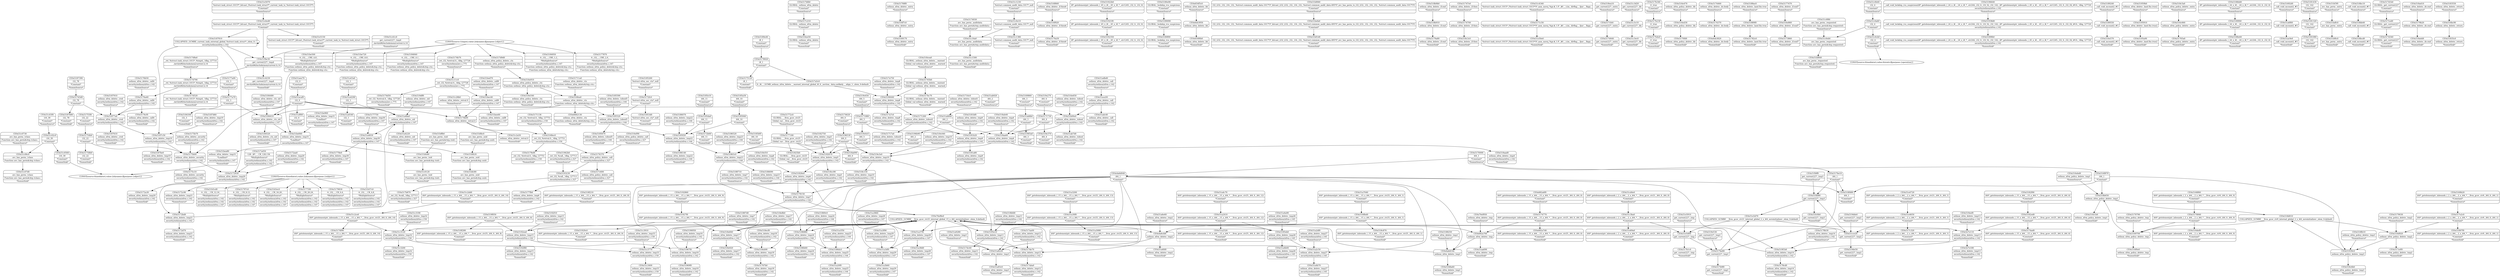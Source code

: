digraph {
	CE0x51be840 [shape=record,shape=Mrecord,label="{CE0x51be840|selinux_xfrm_delete:_tmp31|*LoadInst*|security/selinux/xfrm.c,147}"]
	CE0x5187910 [shape=record,shape=Mrecord,label="{CE0x5187910|selinux_xfrm_delete:_cred|security/selinux/xfrm.c,142|*SummSource*}"]
	CE0x516ee50 [shape=record,shape=Mrecord,label="{CE0x516ee50|GLOBAL:_selinux_xfrm_delete|*Constant*|*SummSink*}"]
	CE0x51708f0 [shape=record,shape=Mrecord,label="{CE0x51708f0|selinux_xfrm_delete:_entry|*SummSource*}"]
	CE0x51a2410 [shape=record,shape=Mrecord,label="{CE0x51a2410|i64*_getelementptr_inbounds_(_15_x_i64_,_15_x_i64_*___llvm_gcov_ctr25,_i64_0,_i64_12)|*Constant*}"]
	CE0x51c07d0 [shape=record,shape=Mrecord,label="{CE0x51c07d0|avc_has_perm:_tclass|Function::avc_has_perm&Arg::tclass::|*SummSink*}"]
	CE0x51a4220 [shape=record,shape=Mrecord,label="{CE0x51a4220|selinux_xfrm_delete:_sid|security/selinux/xfrm.c,147|*SummSink*}"]
	CE0x5196950 [shape=record,shape=Mrecord,label="{CE0x5196950|selinux_xfrm_delete:_tmp16|security/selinux/xfrm.c,142|*SummSource*}"]
	CE0x5181a80 [shape=record,shape=Mrecord,label="{CE0x5181a80|selinux_xfrm_delete:_tmp9|security/selinux/xfrm.c,142|*SummSink*}"]
	CE0x51a48a0 [shape=record,shape=Mrecord,label="{CE0x51a48a0|selinux_xfrm_delete:_sid|security/selinux/xfrm.c,147}"]
	CE0x51e4ed0 [shape=record,shape=Mrecord,label="{CE0x51e4ed0|%struct.task_struct.1015**_bitcast_(%struct.task_struct**_current_task_to_%struct.task_struct.1015**)|*Constant*}"]
	CE0x51e69a0 [shape=record,shape=Mrecord,label="{CE0x51e69a0|i64*_getelementptr_inbounds_(_2_x_i64_,_2_x_i64_*___llvm_gcov_ctr21,_i64_0,_i64_0)|*Constant*|*SummSink*}"]
	CE0x5184950 [shape=record,shape=Mrecord,label="{CE0x5184950|4:_i32,_:_CRE_1,2_|*MultipleSource*|security/selinux/xfrm.c,147|Function::selinux_xfrm_policy_delete&Arg::ctx::|Function::selinux_xfrm_delete&Arg::ctx::}"]
	CE0x5185da0 [shape=record,shape=Mrecord,label="{CE0x5185da0|i64_11|*Constant*}"]
	CE0x51bfb20 [shape=record,shape=Mrecord,label="{CE0x51bfb20|avc_has_perm:_ssid|Function::avc_has_perm&Arg::ssid::}"]
	CE0x51c1230 [shape=record,shape=Mrecord,label="{CE0x51c1230|%struct.common_audit_data.1017*_null|*Constant*|*SummSource*}"]
	CE0x5e7e180 [shape=record,shape=Mrecord,label="{CE0x5e7e180|selinux_xfrm_delete:_tmp13|security/selinux/xfrm.c,142|*SummSink*}"]
	CE0x5185e10 [shape=record,shape=Mrecord,label="{CE0x5185e10|i64_11|*Constant*|*SummSource*}"]
	CE0x51a2c50 [shape=record,shape=Mrecord,label="{CE0x51a2c50|selinux_xfrm_delete:_tmp27|security/selinux/xfrm.c,145}"]
	CE0x517dad0 [shape=record,shape=Mrecord,label="{CE0x517dad0|i64*_getelementptr_inbounds_(_15_x_i64_,_15_x_i64_*___llvm_gcov_ctr25,_i64_0,_i64_6)|*Constant*|*SummSink*}"]
	CE0x51affd0 [shape=record,shape=Mrecord,label="{CE0x51affd0|i32_0|*Constant*|*SummSink*}"]
	CE0x51a3f90 [shape=record,shape=Mrecord,label="{CE0x51a3f90|selinux_xfrm_delete:_tmp29|security/selinux/xfrm.c,147|*SummSource*}"]
	CE0x5189e40 [shape=record,shape=Mrecord,label="{CE0x5189e40|i8_1|*Constant*|*SummSource*}"]
	CE0x5178b30 [shape=record,shape=Mrecord,label="{CE0x5178b30|selinux_xfrm_delete:_tmp14|security/selinux/xfrm.c,142|*SummSource*}"]
	CE0x5176370 [shape=record,shape=Mrecord,label="{CE0x5176370|selinux_xfrm_policy_delete:_call|security/selinux/xfrm.c,327}"]
	CE0x51b57c0 [shape=record,shape=Mrecord,label="{CE0x51b57c0|4:_i32,_:_CR_4,8_|*MultipleSource*|security/selinux/xfrm.c,142|security/selinux/xfrm.c,142|security/selinux/xfrm.c,147}"]
	"CONST[source:0(mediator),value:2(dynamic)][purpose:{object}]"
	CE0x516f0e0 [shape=record,shape=Mrecord,label="{CE0x516f0e0|selinux_xfrm_policy_delete:_tmp|*SummSink*}"]
	CE0x5170a50 [shape=record,shape=Mrecord,label="{CE0x5170a50|selinux_xfrm_delete:_if.then6|*SummSink*}"]
	CE0x5187390 [shape=record,shape=Mrecord,label="{CE0x5187390|i32_78|*Constant*|*SummSource*}"]
	CE0x51921f0 [shape=record,shape=Mrecord,label="{CE0x51921f0|i8*_getelementptr_inbounds_(_45_x_i8_,_45_x_i8_*_.str1245,_i32_0,_i32_0)|*Constant*}"]
	CE0x51c3ba0 [shape=record,shape=Mrecord,label="{CE0x51c3ba0|i64*_getelementptr_inbounds_(_2_x_i64_,_2_x_i64_*___llvm_gcov_ctr21,_i64_0,_i64_0)|*Constant*}"]
	CE0x5180f00 [shape=record,shape=Mrecord,label="{CE0x5180f00|GLOBAL:_lockdep_rcu_suspicious|*Constant*|*SummSink*}"]
	CE0x654f6b0 [shape=record,shape=Mrecord,label="{CE0x654f6b0|selinux_xfrm_delete:_bb|*SummSink*}"]
	CE0x51fbe30 [shape=record,shape=Mrecord,label="{CE0x51fbe30|get_current227:_tmp4|./arch/x86/include/asm/current.h,14}"]
	CE0x5177870 [shape=record,shape=Mrecord,label="{CE0x5177870|4:_i32,_:_CRE_2,4_|*MultipleSource*|security/selinux/xfrm.c,147|Function::selinux_xfrm_policy_delete&Arg::ctx::|Function::selinux_xfrm_delete&Arg::ctx::}"]
	CE0x518ab40 [shape=record,shape=Mrecord,label="{CE0x518ab40|selinux_xfrm_delete:_tmp4|security/selinux/xfrm.c,142|*SummSource*}"]
	CE0x51bea80 [shape=record,shape=Mrecord,label="{CE0x51bea80|selinux_xfrm_delete:_tmp31|*LoadInst*|security/selinux/xfrm.c,147|*SummSink*}"]
	CE0x51755f0 [shape=record,shape=Mrecord,label="{CE0x51755f0|i32_22|*Constant*|*SummSource*}"]
	CE0x5172b60 [shape=record,shape=Mrecord,label="{CE0x5172b60|i64_11|*Constant*|*SummSink*}"]
	CE0x5168f60 [shape=record,shape=Mrecord,label="{CE0x5168f60|i64*_getelementptr_inbounds_(_2_x_i64_,_2_x_i64_*___llvm_gcov_ctr9,_i64_0,_i64_0)|*Constant*|*SummSource*}"]
	CE0x5171130 [shape=record,shape=Mrecord,label="{CE0x5171130|_ret_i32_%retval.0,_!dbg_!27751|security/selinux/xfrm.c,150|*SummSource*}"]
	CE0x51bf060 [shape=record,shape=Mrecord,label="{CE0x51bf060|i32_(i32,_i32,_i16,_i32,_%struct.common_audit_data.1017*)*_bitcast_(i32_(i32,_i32,_i16,_i32,_%struct.common_audit_data.495*)*_avc_has_perm_to_i32_(i32,_i32,_i16,_i32,_%struct.common_audit_data.1017*)*)|*Constant*|*SummSource*}"]
	CE0x518b910 [shape=record,shape=Mrecord,label="{CE0x518b910|selinux_xfrm_delete:_if.end}"]
	CE0x5185590 [shape=record,shape=Mrecord,label="{CE0x5185590|selinux_xfrm_delete:_tobool5|security/selinux/xfrm.c,144|*SummSource*}"]
	CE0x51a2520 [shape=record,shape=Mrecord,label="{CE0x51a2520|i64*_getelementptr_inbounds_(_15_x_i64_,_15_x_i64_*___llvm_gcov_ctr25,_i64_0,_i64_12)|*Constant*|*SummSink*}"]
	CE0x5169b20 [shape=record,shape=Mrecord,label="{CE0x5169b20|i64*_getelementptr_inbounds_(_2_x_i64_,_2_x_i64_*___llvm_gcov_ctr9,_i64_0,_i64_1)|*Constant*|*SummSource*}"]
	CE0x518c3c0 [shape=record,shape=Mrecord,label="{CE0x518c3c0|selinux_xfrm_delete:_if.then|*SummSink*}"]
	CE0x518e8b0 [shape=record,shape=Mrecord,label="{CE0x518e8b0|selinux_xfrm_delete:_tmp17|security/selinux/xfrm.c,142|*SummSource*}"]
	CE0x519e450 [shape=record,shape=Mrecord,label="{CE0x519e450|i64_5|*Constant*|*SummSource*}"]
	CE0x6eb3950 [shape=record,shape=Mrecord,label="{CE0x6eb3950|selinux_xfrm_delete:_bb}"]
	CE0x51c11c0 [shape=record,shape=Mrecord,label="{CE0x51c11c0|_ret_i32_%retval.0,_!dbg_!27728|security/selinux/avc.c,775}"]
	"CONST[source:0(mediator),value:2(dynamic)][purpose:{subject}]"
	CE0x51c0e10 [shape=record,shape=Mrecord,label="{CE0x51c0e10|%struct.common_audit_data.1017*_null|*Constant*}"]
	CE0x5174b70 [shape=record,shape=Mrecord,label="{CE0x5174b70|_ret_i32_%retval.0,_!dbg_!27728|security/selinux/avc.c,775|*SummSource*}"]
	CE0x51922b0 [shape=record,shape=Mrecord,label="{CE0x51922b0|i8*_getelementptr_inbounds_(_45_x_i8_,_45_x_i8_*_.str1245,_i32_0,_i32_0)|*Constant*|*SummSource*}"]
	CE0x51e5d70 [shape=record,shape=Mrecord,label="{CE0x51e5d70|COLLAPSED:_GCMRE___llvm_gcov_ctr21_internal_global_2_x_i64_zeroinitializer:_elem_0:default:}"]
	CE0x51e50e0 [shape=record,shape=Mrecord,label="{CE0x51e50e0|%struct.task_struct.1015*_(%struct.task_struct.1015**)*_asm_movq_%gs:$_1:P_,$0_,_r,im,_dirflag_,_fpsr_,_flags_|*SummSink*}"]
	CE0x5196b90 [shape=record,shape=Mrecord,label="{CE0x5196b90|i64_2|*Constant*|*SummSink*}"]
	CE0x518e920 [shape=record,shape=Mrecord,label="{CE0x518e920|selinux_xfrm_delete:_tmp17|security/selinux/xfrm.c,142|*SummSink*}"]
	CE0x51a20f0 [shape=record,shape=Mrecord,label="{CE0x51a20f0|selinux_xfrm_delete:_tmp25|security/selinux/xfrm.c,144|*SummSink*}"]
	CE0x51c3120 [shape=record,shape=Mrecord,label="{CE0x51c3120|selinux_xfrm_delete:_tmp32|security/selinux/xfrm.c,150}"]
	CE0x518b650 [shape=record,shape=Mrecord,label="{CE0x518b650|selinux_xfrm_policy_delete:_tmp1}"]
	CE0x51bfc80 [shape=record,shape=Mrecord,label="{CE0x51bfc80|avc_has_perm:_ssid|Function::avc_has_perm&Arg::ssid::|*SummSink*}"]
	CE0x519e3e0 [shape=record,shape=Mrecord,label="{CE0x519e3e0|selinux_xfrm_delete:_tmp10|security/selinux/xfrm.c,142}"]
	CE0x51c4230 [shape=record,shape=Mrecord,label="{CE0x51c4230|get_current227:_tmp4|./arch/x86/include/asm/current.h,14|*SummSink*}"]
	CE0x5185670 [shape=record,shape=Mrecord,label="{CE0x5185670|selinux_xfrm_delete:_tobool5|security/selinux/xfrm.c,144|*SummSink*}"]
	CE0x518c040 [shape=record,shape=Mrecord,label="{CE0x518c040|selinux_xfrm_delete:_tmp10|security/selinux/xfrm.c,142|*SummSource*}"]
	CE0x5184410 [shape=record,shape=Mrecord,label="{CE0x5184410|selinux_xfrm_delete:_ctx_sid|security/selinux/xfrm.c,147}"]
	CE0x517d440 [shape=record,shape=Mrecord,label="{CE0x517d440|get_current227:_entry|*SummSink*}"]
	CE0x516ef90 [shape=record,shape=Mrecord,label="{CE0x516ef90|selinux_xfrm_policy_delete:_call|security/selinux/xfrm.c,327|*SummSource*}"]
	CE0x51c16a0 [shape=record,shape=Mrecord,label="{CE0x51c16a0|avc_has_perm:_auditdata|Function::avc_has_perm&Arg::auditdata::}"]
	CE0x51826e0 [shape=record,shape=Mrecord,label="{CE0x51826e0|selinux_xfrm_delete:_tmp6|security/selinux/xfrm.c,142}"]
	CE0x5182ed0 [shape=record,shape=Mrecord,label="{CE0x5182ed0|i64*_getelementptr_inbounds_(_15_x_i64_,_15_x_i64_*___llvm_gcov_ctr25,_i64_0,_i64_6)|*Constant*}"]
	CE0x5168a60 [shape=record,shape=Mrecord,label="{CE0x5168a60|selinux_xfrm_delete:_tmp1|*SummSink*}"]
	CE0x51c3d20 [shape=record,shape=Mrecord,label="{CE0x51c3d20|get_current227:_bb|*SummSource*}"]
	CE0x517c600 [shape=record,shape=Mrecord,label="{CE0x517c600|selinux_xfrm_policy_delete:_call|security/selinux/xfrm.c,327|*SummSink*}"]
	CE0x518c870 [shape=record,shape=Mrecord,label="{CE0x518c870|i64*_getelementptr_inbounds_(_15_x_i64_,_15_x_i64_*___llvm_gcov_ctr25,_i64_0,_i64_1)|*Constant*|*SummSink*}"]
	CE0x70ef950 [shape=record,shape=Mrecord,label="{CE0x70ef950|selinux_xfrm_delete:_tmp|*SummSource*}"]
	CE0x518f280 [shape=record,shape=Mrecord,label="{CE0x518f280|i64*_getelementptr_inbounds_(_15_x_i64_,_15_x_i64_*___llvm_gcov_ctr25,_i64_0,_i64_8)|*Constant*|*SummSink*}"]
	CE0x5172a30 [shape=record,shape=Mrecord,label="{CE0x5172a30|selinux_xfrm_delete:_tmp20|security/selinux/xfrm.c,142|*SummSink*}"]
	CE0x5185eb0 [shape=record,shape=Mrecord,label="{CE0x5185eb0|selinux_xfrm_delete:_tmp26|security/selinux/xfrm.c,145}"]
	CE0x51adbd0 [shape=record,shape=Mrecord,label="{CE0x51adbd0|selinux_xfrm_delete:_call|security/selinux/xfrm.c,142|*SummSource*}"]
	CE0x5170840 [shape=record,shape=Mrecord,label="{CE0x5170840|i64*_getelementptr_inbounds_(_2_x_i64_,_2_x_i64_*___llvm_gcov_ctr9,_i64_0,_i64_0)|*Constant*}"]
	CE0x518bfd0 [shape=record,shape=Mrecord,label="{CE0x518bfd0|selinux_xfrm_delete:_tmp11|security/selinux/xfrm.c,142|*SummSource*}"]
	CE0x519dde0 [shape=record,shape=Mrecord,label="{CE0x519dde0|get_current227:_tmp2|*SummSource*}"]
	CE0x517b340 [shape=record,shape=Mrecord,label="{CE0x517b340|i1_true|*Constant*|*SummSource*}"]
	CE0x516e910 [shape=record,shape=Mrecord,label="{CE0x516e910|selinux_xfrm_policy_delete:_ctx|Function::selinux_xfrm_policy_delete&Arg::ctx::}"]
	CE0x5175c10 [shape=record,shape=Mrecord,label="{CE0x5175c10|selinux_xfrm_delete:_security|security/selinux/xfrm.c,142|*SummSink*}"]
	CE0x5182670 [shape=record,shape=Mrecord,label="{CE0x5182670|selinux_xfrm_delete:_tmp5|security/selinux/xfrm.c,142}"]
	CE0x5182f90 [shape=record,shape=Mrecord,label="{CE0x5182f90|i64*_getelementptr_inbounds_(_15_x_i64_,_15_x_i64_*___llvm_gcov_ctr25,_i64_0,_i64_6)|*Constant*|*SummSource*}"]
	CE0x517be10 [shape=record,shape=Mrecord,label="{CE0x517be10|i64_1|*Constant*}"]
	CE0x516ed30 [shape=record,shape=Mrecord,label="{CE0x516ed30|selinux_xfrm_policy_delete:_bb}"]
	CE0x51a6fd0 [shape=record,shape=Mrecord,label="{CE0x51a6fd0|selinux_xfrm_delete:_tmp2|*SummSink*}"]
	CE0x517dc40 [shape=record,shape=Mrecord,label="{CE0x517dc40|selinux_xfrm_delete:_tmp11|security/selinux/xfrm.c,142|*SummSink*}"]
	CE0x5174460 [shape=record,shape=Mrecord,label="{CE0x5174460|selinux_xfrm_delete:_do.body|*SummSource*}"]
	CE0x51bf1d0 [shape=record,shape=Mrecord,label="{CE0x51bf1d0|i32_(i32,_i32,_i16,_i32,_%struct.common_audit_data.1017*)*_bitcast_(i32_(i32,_i32,_i16,_i32,_%struct.common_audit_data.495*)*_avc_has_perm_to_i32_(i32,_i32,_i16,_i32,_%struct.common_audit_data.1017*)*)|*Constant*|*SummSink*}"]
	CE0x5174d50 [shape=record,shape=Mrecord,label="{CE0x5174d50|_ret_i32_%retval.0,_!dbg_!27728|security/selinux/avc.c,775|*SummSink*}"]
	CE0x5172bd0 [shape=record,shape=Mrecord,label="{CE0x5172bd0|selinux_xfrm_delete:_tmp21|security/selinux/xfrm.c,142}"]
	CE0x51be720 [shape=record,shape=Mrecord,label="{CE0x51be720|4:_i32,_:_CRE_8,8_|*MultipleSource*|security/selinux/xfrm.c,147|Function::selinux_xfrm_policy_delete&Arg::ctx::|Function::selinux_xfrm_delete&Arg::ctx::}"]
	CE0x5178ef0 [shape=record,shape=Mrecord,label="{CE0x5178ef0|_ret_i32_%retval.0,_!dbg_!27751|security/selinux/xfrm.c,150|*SummSink*}"]
	CE0x51ab840 [shape=record,shape=Mrecord,label="{CE0x51ab840|i64_2|*Constant*}"]
	CE0x51711a0 [shape=record,shape=Mrecord,label="{CE0x51711a0|selinux_xfrm_delete:_ctx|Function::selinux_xfrm_delete&Arg::ctx::|*SummSource*}"]
	CE0x51fbf80 [shape=record,shape=Mrecord,label="{CE0x51fbf80|get_current227:_tmp3}"]
	CE0x5170000 [shape=record,shape=Mrecord,label="{CE0x5170000|i64_1|*Constant*|*SummSource*}"]
	CE0x517b9f0 [shape=record,shape=Mrecord,label="{CE0x517b9f0|get_current227:_tmp1|*SummSink*}"]
	CE0x5188ac0 [shape=record,shape=Mrecord,label="{CE0x5188ac0|selinux_xfrm_delete:_land.lhs.true|*SummSource*}"]
	CE0x516e860 [shape=record,shape=Mrecord,label="{CE0x516e860|selinux_xfrm_delete:_if.end7}"]
	CE0x5187810 [shape=record,shape=Mrecord,label="{CE0x5187810|COLLAPSED:_GCMRE_current_task_external_global_%struct.task_struct*:_elem_0::|security/selinux/xfrm.c,142}"]
	CE0x51c3770 [shape=record,shape=Mrecord,label="{CE0x51c3770|selinux_xfrm_delete:_tmp33|security/selinux/xfrm.c,150}"]
	CE0x51877a0 [shape=record,shape=Mrecord,label="{CE0x51877a0|selinux_xfrm_delete:_cred|security/selinux/xfrm.c,142}"]
	CE0x5185520 [shape=record,shape=Mrecord,label="{CE0x5185520|selinux_xfrm_delete:_tobool5|security/selinux/xfrm.c,144}"]
	CE0x51c4340 [shape=record,shape=Mrecord,label="{CE0x51c4340|%struct.task_struct.1015*_(%struct.task_struct.1015**)*_asm_movq_%gs:$_1:P_,$0_,_r,im,_dirflag_,_fpsr_,_flags_|*SummSource*}"]
	CE0x51a4b00 [shape=record,shape=Mrecord,label="{CE0x51a4b00|selinux_xfrm_delete:_tmp26|security/selinux/xfrm.c,145|*SummSink*}"]
	CE0x5192ea0 [shape=record,shape=Mrecord,label="{CE0x5192ea0|selinux_xfrm_delete:_tmp15|security/selinux/xfrm.c,142}"]
	CE0x51a1f50 [shape=record,shape=Mrecord,label="{CE0x51a1f50|selinux_xfrm_delete:_tmp25|security/selinux/xfrm.c,144|*SummSource*}"]
	CE0x5174930 [shape=record,shape=Mrecord,label="{CE0x5174930|avc_has_perm:_auditdata|Function::avc_has_perm&Arg::auditdata::|*SummSource*}"]
	CE0x51bf840 [shape=record,shape=Mrecord,label="{CE0x51bf840|avc_has_perm:_requested|Function::avc_has_perm&Arg::requested::|*SummSink*}"]
	CE0x5190440 [shape=record,shape=Mrecord,label="{CE0x5190440|selinux_xfrm_delete:_tmp8|security/selinux/xfrm.c,142}"]
	CE0x5186520 [shape=record,shape=Mrecord,label="{CE0x5186520|selinux_xfrm_delete:_tmp23|security/selinux/xfrm.c,144|*SummSource*}"]
	CE0x5179830 [shape=record,shape=Mrecord,label="{CE0x5179830|4:_i32,_:_CR_0,4_|*MultipleSource*|security/selinux/xfrm.c,142|security/selinux/xfrm.c,142|security/selinux/xfrm.c,147}"]
	CE0x51a7040 [shape=record,shape=Mrecord,label="{CE0x51a7040|i64*_getelementptr_inbounds_(_15_x_i64_,_15_x_i64_*___llvm_gcov_ctr25,_i64_0,_i64_1)|*Constant*|*SummSource*}"]
	CE0x5171880 [shape=record,shape=Mrecord,label="{CE0x5171880|i64_5|*Constant*}"]
	CE0x51938d0 [shape=record,shape=Mrecord,label="{CE0x51938d0|_call_void_lockdep_rcu_suspicious(i8*_getelementptr_inbounds_(_24_x_i8_,_24_x_i8_*_.str244,_i32_0,_i32_0),_i32_142,_i8*_getelementptr_inbounds_(_45_x_i8_,_45_x_i8_*_.str1245,_i32_0,_i32_0))_#10,_!dbg_!27729|security/selinux/xfrm.c,142}"]
	CE0x5188250 [shape=record,shape=Mrecord,label="{CE0x5188250|selinux_xfrm_delete:_tmp1|*SummSource*}"]
	CE0x517aa00 [shape=record,shape=Mrecord,label="{CE0x517aa00|selinux_xfrm_delete:_tmp12|security/selinux/xfrm.c,142|*SummSource*}"]
	CE0x5176b50 [shape=record,shape=Mrecord,label="{CE0x5176b50|selinux_xfrm_delete:_call4|security/selinux/xfrm.c,142|*SummSource*}"]
	CE0x51a37f0 [shape=record,shape=Mrecord,label="{CE0x51a37f0|selinux_xfrm_delete:_tmp28|security/selinux/xfrm.c,147}"]
	CE0x51c3c10 [shape=record,shape=Mrecord,label="{CE0x51c3c10|get_current227:_bb}"]
	CE0x51853d0 [shape=record,shape=Mrecord,label="{CE0x51853d0|%struct.xfrm_sec_ctx*_null|*Constant*|*SummSink*}"]
	CE0x517a5c0 [shape=record,shape=Mrecord,label="{CE0x517a5c0|0:_i8,_:_GCMR_selinux_xfrm_delete.__warned_internal_global_i8_0,_section_.data.unlikely_,_align_1:_elem_0:default:}"]
	CE0x5184840 [shape=record,shape=Mrecord,label="{CE0x5184840|4:_i32,_:_CRE_0,1_|*MultipleSource*|security/selinux/xfrm.c,147|Function::selinux_xfrm_policy_delete&Arg::ctx::|Function::selinux_xfrm_delete&Arg::ctx::}"]
	CE0x51bec40 [shape=record,shape=Mrecord,label="{CE0x51bec40|selinux_xfrm_delete:_call8|security/selinux/xfrm.c,147}"]
	CE0x519e270 [shape=record,shape=Mrecord,label="{CE0x519e270|i64_4|*Constant*|*SummSource*}"]
	CE0x51a4c70 [shape=record,shape=Mrecord,label="{CE0x51a4c70|i64*_getelementptr_inbounds_(_15_x_i64_,_15_x_i64_*___llvm_gcov_ctr25,_i64_0,_i64_12)|*Constant*|*SummSource*}"]
	CE0x51778e0 [shape=record,shape=Mrecord,label="{CE0x51778e0|selinux_xfrm_delete:_tmp30|security/selinux/xfrm.c,147|*SummSink*}"]
	CE0x5193230 [shape=record,shape=Mrecord,label="{CE0x5193230|_ret_i32_%call,_!dbg_!27713|security/selinux/xfrm.c,327}"]
	CE0x51e5070 [shape=record,shape=Mrecord,label="{CE0x51e5070|%struct.task_struct.1015**_bitcast_(%struct.task_struct**_current_task_to_%struct.task_struct.1015**)|*Constant*|*SummSource*}"]
	CE0x517a4f0 [shape=record,shape=Mrecord,label="{CE0x517a4f0|selinux_xfrm_policy_delete:_tmp2|*SummSink*}"]
	CE0x51969f0 [shape=record,shape=Mrecord,label="{CE0x51969f0|selinux_xfrm_delete:_tmp16|security/selinux/xfrm.c,142|*SummSink*}"]
	CE0x5189240 [shape=record,shape=Mrecord,label="{CE0x5189240|_call_void_mcount()_#3|*SummSource*}"]
	CE0x5195910 [shape=record,shape=Mrecord,label="{CE0x5195910|selinux_xfrm_delete:_land.lhs.true2}"]
	CE0x51967f0 [shape=record,shape=Mrecord,label="{CE0x51967f0|selinux_xfrm_delete:_tmp16|security/selinux/xfrm.c,142}"]
	CE0x51765a0 [shape=record,shape=Mrecord,label="{CE0x51765a0|selinux_xfrm_policy_delete:_entry|*SummSink*}"]
	CE0x51747e0 [shape=record,shape=Mrecord,label="{CE0x51747e0|selinux_xfrm_delete:_if.then|*SummSource*}"]
	CE0x518e540 [shape=record,shape=Mrecord,label="{CE0x518e540|selinux_xfrm_policy_delete:_ctx|Function::selinux_xfrm_policy_delete&Arg::ctx::|*SummSink*}"]
	CE0x517d8a0 [shape=record,shape=Mrecord,label="{CE0x517d8a0|_ret_%struct.task_struct.1015*_%tmp4,_!dbg_!27714|./arch/x86/include/asm/current.h,14|*SummSource*}"]
	CE0x516def0 [shape=record,shape=Mrecord,label="{CE0x516def0|i64*_getelementptr_inbounds_(_2_x_i64_,_2_x_i64_*___llvm_gcov_ctr9,_i64_0,_i64_0)|*Constant*|*SummSink*}"]
	CE0x518d010 [shape=record,shape=Mrecord,label="{CE0x518d010|COLLAPSED:_GCMRE___llvm_gcov_ctr9_internal_global_2_x_i64_zeroinitializer:_elem_0:default:}"]
	CE0x51c3910 [shape=record,shape=Mrecord,label="{CE0x51c3910|selinux_xfrm_delete:_tmp33|security/selinux/xfrm.c,150|*SummSource*}"]
	CE0x51c0a60 [shape=record,shape=Mrecord,label="{CE0x51c0a60|i32_4|*Constant*}"]
	CE0x518c6b0 [shape=record,shape=Mrecord,label="{CE0x518c6b0|selinux_xfrm_policy_delete:_tmp3|*SummSink*}"]
	CE0x5175120 [shape=record,shape=Mrecord,label="{CE0x5175120|i8_1|*Constant*|*SummSink*}"]
	CE0x519dff0 [shape=record,shape=Mrecord,label="{CE0x519dff0|selinux_xfrm_delete:_sid|security/selinux/xfrm.c,147|*SummSource*}"]
	CE0x51c0560 [shape=record,shape=Mrecord,label="{CE0x51c0560|i16_39|*Constant*|*SummSink*}"]
	CE0x5188dd0 [shape=record,shape=Mrecord,label="{CE0x5188dd0|i8*_getelementptr_inbounds_(_24_x_i8_,_24_x_i8_*_.str244,_i32_0,_i32_0)|*Constant*|*SummSource*}"]
	CE0x5175b00 [shape=record,shape=Mrecord,label="{CE0x5175b00|selinux_xfrm_delete:_security|security/selinux/xfrm.c,142}"]
	CE0x517d9d0 [shape=record,shape=Mrecord,label="{CE0x517d9d0|selinux_xfrm_policy_delete:_ctx|Function::selinux_xfrm_policy_delete&Arg::ctx::|*SummSource*}"]
	CE0x51c1380 [shape=record,shape=Mrecord,label="{CE0x51c1380|%struct.common_audit_data.1017*_null|*Constant*|*SummSink*}"]
	CE0x51c0f80 [shape=record,shape=Mrecord,label="{CE0x51c0f80|avc_has_perm:_requested|Function::avc_has_perm&Arg::requested::|*SummSource*}"]
	CE0x518a690 [shape=record,shape=Mrecord,label="{CE0x518a690|i64_0|*Constant*|*SummSink*}"]
	CE0x518c150 [shape=record,shape=Mrecord,label="{CE0x518c150|selinux_xfrm_delete:_tmp10|security/selinux/xfrm.c,142|*SummSink*}"]
	CE0x5178cd0 [shape=record,shape=Mrecord,label="{CE0x5178cd0|selinux_xfrm_delete:_tmp14|security/selinux/xfrm.c,142|*SummSink*}"]
	CE0x518ea10 [shape=record,shape=Mrecord,label="{CE0x518ea10|get_current227:_entry|*SummSource*}"]
	CE0x51be960 [shape=record,shape=Mrecord,label="{CE0x51be960|selinux_xfrm_delete:_tmp31|*LoadInst*|security/selinux/xfrm.c,147|*SummSource*}"]
	CE0x517b4e0 [shape=record,shape=Mrecord,label="{CE0x517b4e0|i1_true|*Constant*|*SummSink*}"]
	CE0x51ac9e0 [shape=record,shape=Mrecord,label="{CE0x51ac9e0|_call_void_mcount()_#3|*SummSink*}"]
	CE0x51c2a50 [shape=record,shape=Mrecord,label="{CE0x51c2a50|selinux_xfrm_delete:_retval.0|*SummSink*}"]
	CE0x517cfe0 [shape=record,shape=Mrecord,label="{CE0x517cfe0|get_current227:_entry}"]
	CE0x5168bd0 [shape=record,shape=Mrecord,label="{CE0x5168bd0|i64*_getelementptr_inbounds_(_15_x_i64_,_15_x_i64_*___llvm_gcov_ctr25,_i64_0,_i64_1)|*Constant*}"]
	CE0x51962b0 [shape=record,shape=Mrecord,label="{CE0x51962b0|_ret_i32_%call,_!dbg_!27713|security/selinux/xfrm.c,327|*SummSource*}"]
	CE0x5177fb0 [shape=record,shape=Mrecord,label="{CE0x5177fb0|selinux_xfrm_delete:_tmp6|security/selinux/xfrm.c,142|*SummSink*}"]
	CE0x5184480 [shape=record,shape=Mrecord,label="{CE0x5184480|selinux_xfrm_delete:_ctx_sid|security/selinux/xfrm.c,147|*SummSource*}"]
	CE0x51a43a0 [shape=record,shape=Mrecord,label="{CE0x51a43a0|i32_1|*Constant*|*SummSource*}"]
	CE0x51b5cd0 [shape=record,shape=Mrecord,label="{CE0x51b5cd0|4:_i32,_:_CR_12,16_|*MultipleSource*|security/selinux/xfrm.c,142|security/selinux/xfrm.c,142|security/selinux/xfrm.c,147}"]
	CE0x51fbff0 [shape=record,shape=Mrecord,label="{CE0x51fbff0|get_current227:_tmp3|*SummSource*}"]
	CE0x51a38d0 [shape=record,shape=Mrecord,label="{CE0x51a38d0|selinux_xfrm_delete:_tmp28|security/selinux/xfrm.c,147|*SummSink*}"]
	CE0x51717a0 [shape=record,shape=Mrecord,label="{CE0x51717a0|selinux_xfrm_delete:_tobool1|security/selinux/xfrm.c,142|*SummSink*}"]
	CE0x5172aa0 [shape=record,shape=Mrecord,label="{CE0x5172aa0|selinux_xfrm_delete:_tmp20|security/selinux/xfrm.c,142|*SummSource*}"]
	CE0x51aee70 [shape=record,shape=Mrecord,label="{CE0x51aee70|i32_0|*Constant*|*SummSource*}"]
	CE0x51e4720 [shape=record,shape=Mrecord,label="{CE0x51e4720|i64*_getelementptr_inbounds_(_2_x_i64_,_2_x_i64_*___llvm_gcov_ctr21,_i64_0,_i64_1)|*Constant*|*SummSource*}"]
	CE0x516e470 [shape=record,shape=Mrecord,label="{CE0x516e470|selinux_xfrm_policy_delete:_bb|*SummSource*}"]
	CE0x518f210 [shape=record,shape=Mrecord,label="{CE0x518f210|i64*_getelementptr_inbounds_(_15_x_i64_,_15_x_i64_*___llvm_gcov_ctr25,_i64_0,_i64_8)|*Constant*|*SummSource*}"]
	CE0x5181080 [shape=record,shape=Mrecord,label="{CE0x5181080|i32_142|*Constant*|*SummSink*}"]
	CE0x519e4c0 [shape=record,shape=Mrecord,label="{CE0x519e4c0|i64_5|*Constant*|*SummSink*}"]
	CE0x51bf6c0 [shape=record,shape=Mrecord,label="{CE0x51bf6c0|avc_has_perm:_entry|*SummSink*}"]
	CE0x51bee60 [shape=record,shape=Mrecord,label="{CE0x51bee60|selinux_xfrm_delete:_call8|security/selinux/xfrm.c,147|*SummSink*}"]
	CE0x6682130 [shape=record,shape=Mrecord,label="{CE0x6682130|selinux_xfrm_delete:_ctx|Function::selinux_xfrm_delete&Arg::ctx::|*SummSink*}"]
	CE0x51c0120 [shape=record,shape=Mrecord,label="{CE0x51c0120|avc_has_perm:_tsid|Function::avc_has_perm&Arg::tsid::|*SummSink*}"]
	CE0x516ebd0 [shape=record,shape=Mrecord,label="{CE0x516ebd0|selinux_xfrm_policy_delete:_tmp1|*SummSource*}"]
	CE0x51c0eb0 [shape=record,shape=Mrecord,label="{CE0x51c0eb0|avc_has_perm:_requested|Function::avc_has_perm&Arg::requested::}"]
	CE0x6eb3820 [shape=record,shape=Mrecord,label="{CE0x6eb3820|selinux_xfrm_delete:_do.body|*SummSink*}"]
	CE0x51758b0 [shape=record,shape=Mrecord,label="{CE0x51758b0|i32_22|*Constant*|*SummSink*}"]
	CE0x517a7c0 [shape=record,shape=Mrecord,label="{CE0x517a7c0|selinux_xfrm_delete:_tmp8|security/selinux/xfrm.c,142|*SummSink*}"]
	CE0x516f920 [shape=record,shape=Mrecord,label="{CE0x516f920|selinux_xfrm_delete:_if.then6}"]
	CE0x51ab920 [shape=record,shape=Mrecord,label="{CE0x51ab920|i64_2|*Constant*|*SummSource*}"]
	CE0x51c1500 [shape=record,shape=Mrecord,label="{CE0x51c1500|avc_has_perm:_auditdata|Function::avc_has_perm&Arg::auditdata::|*SummSink*}"]
	CE0x5192f80 [shape=record,shape=Mrecord,label="{CE0x5192f80|selinux_xfrm_delete:_tmp15|security/selinux/xfrm.c,142|*SummSink*}"]
	CE0x51c03f0 [shape=record,shape=Mrecord,label="{CE0x51c03f0|i16_39|*Constant*|*SummSource*}"]
	CE0x5187d60 [shape=record,shape=Mrecord,label="{CE0x5187d60|selinux_xfrm_delete:_tmp19|security/selinux/xfrm.c,142|*SummSource*}"]
	CE0x516f7c0 [shape=record,shape=Mrecord,label="{CE0x516f7c0|selinux_xfrm_delete:_entry}"]
	CE0x51797c0 [shape=record,shape=Mrecord,label="{CE0x51797c0|4:_i32,_:_CR_8,12_|*MultipleSource*|security/selinux/xfrm.c,142|security/selinux/xfrm.c,142|security/selinux/xfrm.c,147}"]
	CE0x518eb90 [shape=record,shape=Mrecord,label="{CE0x518eb90|selinux_xfrm_delete:_tmp18|security/selinux/xfrm.c,142}"]
	CE0x5182750 [shape=record,shape=Mrecord,label="{CE0x5182750|selinux_xfrm_delete:_tmp5|security/selinux/xfrm.c,142|*SummSource*}"]
	CE0x5186b60 [shape=record,shape=Mrecord,label="{CE0x5186b60|selinux_xfrm_delete:_tmp24|security/selinux/xfrm.c,144|*SummSink*}"]
	CE0x5172d70 [shape=record,shape=Mrecord,label="{CE0x5172d70|selinux_xfrm_delete:_tmp21|security/selinux/xfrm.c,142|*SummSink*}"]
	CE0x5177470 [shape=record,shape=Mrecord,label="{CE0x5177470|selinux_xfrm_delete:_if.end7|*SummSource*}"]
	CE0x51a3df0 [shape=record,shape=Mrecord,label="{CE0x51a3df0|selinux_xfrm_delete:_tmp29|security/selinux/xfrm.c,147}"]
	CE0x51c28b0 [shape=record,shape=Mrecord,label="{CE0x51c28b0|selinux_xfrm_delete:_retval.0|*SummSource*}"]
	CE0x518ecf0 [shape=record,shape=Mrecord,label="{CE0x518ecf0|selinux_xfrm_delete:_tmp18|security/selinux/xfrm.c,142|*SummSource*}"]
	CE0x5e7e110 [shape=record,shape=Mrecord,label="{CE0x5e7e110|selinux_xfrm_delete:_tmp13|security/selinux/xfrm.c,142}"]
	CE0x51c3190 [shape=record,shape=Mrecord,label="{CE0x51c3190|selinux_xfrm_delete:_tmp32|security/selinux/xfrm.c,150|*SummSource*}"]
	CE0x51cd4e0 [shape=record,shape=Mrecord,label="{CE0x51cd4e0|i64*_getelementptr_inbounds_(_2_x_i64_,_2_x_i64_*___llvm_gcov_ctr21,_i64_0,_i64_0)|*Constant*|*SummSource*}"]
	CE0x5185940 [shape=record,shape=Mrecord,label="{CE0x5185940|i64_10|*Constant*}"]
	CE0x5177750 [shape=record,shape=Mrecord,label="{CE0x5177750|selinux_xfrm_delete:_tmp30|security/selinux/xfrm.c,147|*SummSource*}"]
	CE0x5181320 [shape=record,shape=Mrecord,label="{CE0x5181320|i32_142|*Constant*}"]
	CE0x518bc10 [shape=record,shape=Mrecord,label="{CE0x518bc10|_call_void_mcount()_#3|*SummSource*}"]
	CE0x51772c0 [shape=record,shape=Mrecord,label="{CE0x51772c0|GLOBAL:___llvm_gcov_ctr25|Global_var:__llvm_gcov_ctr25|*SummSource*}"]
	CE0x5173860 [shape=record,shape=Mrecord,label="{CE0x5173860|selinux_xfrm_delete:_if.end7|*SummSink*}"]
	CE0x5169170 [shape=record,shape=Mrecord,label="{CE0x5169170|selinux_xfrm_delete:_entry|*SummSink*}"]
	CE0x5172930 [shape=record,shape=Mrecord,label="{CE0x5172930|selinux_xfrm_delete:_tmp20|security/selinux/xfrm.c,142}"]
	CE0x517d790 [shape=record,shape=Mrecord,label="{CE0x517d790|_ret_%struct.task_struct.1015*_%tmp4,_!dbg_!27714|./arch/x86/include/asm/current.h,14}"]
	CE0x516f870 [shape=record,shape=Mrecord,label="{CE0x516f870|i64_1|*Constant*}"]
	CE0x517aba0 [shape=record,shape=Mrecord,label="{CE0x517aba0|selinux_xfrm_delete:_tmp12|security/selinux/xfrm.c,142|*SummSink*}"]
	CE0x51a8220 [shape=record,shape=Mrecord,label="{CE0x51a8220|selinux_xfrm_delete:_tmp3}"]
	CE0x5185f20 [shape=record,shape=Mrecord,label="{CE0x5185f20|selinux_xfrm_delete:_tmp22|security/selinux/xfrm.c,144}"]
	CE0x517a450 [shape=record,shape=Mrecord,label="{CE0x517a450|128:_i8*,_:_CR_128,136_|*MultipleSource*|security/selinux/xfrm.c,142|security/selinux/xfrm.c,142}"]
	CE0x5177a70 [shape=record,shape=Mrecord,label="{CE0x5177a70|i32_3|*Constant*}"]
	CE0x51a3b60 [shape=record,shape=Mrecord,label="{CE0x51a3b60|selinux_xfrm_delete:_tmp29|security/selinux/xfrm.c,147|*SummSink*}"]
	CE0x518bcd0 [shape=record,shape=Mrecord,label="{CE0x518bcd0|_call_void_mcount()_#3|*SummSink*}"]
	CE0x5186690 [shape=record,shape=Mrecord,label="{CE0x5186690|selinux_xfrm_delete:_tmp23|security/selinux/xfrm.c,144|*SummSink*}"]
	CE0x5185bf0 [shape=record,shape=Mrecord,label="{CE0x5185bf0|i64_10|*Constant*|*SummSink*}"]
	CE0x51ab8b0 [shape=record,shape=Mrecord,label="{CE0x51ab8b0|i64_3|*Constant*}"]
	CE0x51897f0 [shape=record,shape=Mrecord,label="{CE0x51897f0|i64*_getelementptr_inbounds_(_2_x_i64_,_2_x_i64_*___llvm_gcov_ctr9,_i64_0,_i64_1)|*Constant*|*SummSink*}"]
	CE0x51929c0 [shape=record,shape=Mrecord,label="{CE0x51929c0|i64*_getelementptr_inbounds_(_15_x_i64_,_15_x_i64_*___llvm_gcov_ctr25,_i64_0,_i64_9)|*Constant*|*SummSink*}"]
	CE0x51bffb0 [shape=record,shape=Mrecord,label="{CE0x51bffb0|avc_has_perm:_tsid|Function::avc_has_perm&Arg::tsid::|*SummSource*}"]
	CE0x51c41c0 [shape=record,shape=Mrecord,label="{CE0x51c41c0|get_current227:_tmp4|./arch/x86/include/asm/current.h,14|*SummSource*}"]
	CE0x5187be0 [shape=record,shape=Mrecord,label="{CE0x5187be0|selinux_xfrm_delete:_tmp19|security/selinux/xfrm.c,142|*SummSink*}"]
	CE0x516f660 [shape=record,shape=Mrecord,label="{CE0x516f660|selinux_xfrm_delete:_if.then6|*SummSource*}"]
	CE0x51c0b40 [shape=record,shape=Mrecord,label="{CE0x51c0b40|i32_4|*Constant*|*SummSource*}"]
	CE0x51b5ec0 [shape=record,shape=Mrecord,label="{CE0x51b5ec0|4:_i32,_:_CR_16,20_|*MultipleSource*|security/selinux/xfrm.c,142|security/selinux/xfrm.c,142|security/selinux/xfrm.c,147}"]
	CE0x5177a00 [shape=record,shape=Mrecord,label="{CE0x5177a00|i32_3|*Constant*|*SummSource*}"]
	CE0x516e650 [shape=record,shape=Mrecord,label="{CE0x516e650|selinux_xfrm_delete:_tobool|security/selinux/xfrm.c,142|*SummSource*}"]
	CE0x51a3860 [shape=record,shape=Mrecord,label="{CE0x51a3860|selinux_xfrm_delete:_tmp28|security/selinux/xfrm.c,147|*SummSource*}"]
	CE0x517a750 [shape=record,shape=Mrecord,label="{CE0x517a750|selinux_xfrm_delete:_tmp8|security/selinux/xfrm.c,142|*SummSource*}"]
	CE0x518e840 [shape=record,shape=Mrecord,label="{CE0x518e840|selinux_xfrm_delete:_tmp17|security/selinux/xfrm.c,142}"]
	CE0x519f050 [shape=record,shape=Mrecord,label="{CE0x519f050|i64*_getelementptr_inbounds_(_15_x_i64_,_15_x_i64_*___llvm_gcov_ctr25,_i64_0,_i64_8)|*Constant*}"]
	CE0x5176cf0 [shape=record,shape=Mrecord,label="{CE0x5176cf0|selinux_xfrm_delete:_call4|security/selinux/xfrm.c,142|*SummSink*}"]
	CE0x51be500 [shape=record,shape=Mrecord,label="{CE0x51be500|4:_i32,_:_CRE_4,8_|*MultipleSource*|security/selinux/xfrm.c,147|Function::selinux_xfrm_policy_delete&Arg::ctx::|Function::selinux_xfrm_delete&Arg::ctx::}"]
	CE0x51c3ec0 [shape=record,shape=Mrecord,label="{CE0x51c3ec0|get_current227:_bb|*SummSink*}"]
	CE0x51e5d00 [shape=record,shape=Mrecord,label="{CE0x51e5d00|get_current227:_tmp}"]
	CE0x519e530 [shape=record,shape=Mrecord,label="{CE0x519e530|get_current227:_tmp1|*SummSource*}"]
	CE0x517b1c0 [shape=record,shape=Mrecord,label="{CE0x517b1c0|get_current227:_tmp|*SummSink*}"]
	CE0x517d1b0 [shape=record,shape=Mrecord,label="{CE0x517d1b0|GLOBAL:_get_current227|*Constant*|*SummSource*}"]
	CE0x654f5c0 [shape=record,shape=Mrecord,label="{CE0x654f5c0|selinux_xfrm_delete:_bb|*SummSource*}"]
	CE0x51aca50 [shape=record,shape=Mrecord,label="{CE0x51aca50|selinux_xfrm_delete:_call|security/selinux/xfrm.c,142}"]
	CE0x682a7d0 [shape=record,shape=Mrecord,label="{CE0x682a7d0|i64*_getelementptr_inbounds_(_15_x_i64_,_15_x_i64_*___llvm_gcov_ctr25,_i64_0,_i64_0)|*Constant*|*SummSink*}"]
	CE0x4a6cfd0 [shape=record,shape=Mrecord,label="{CE0x4a6cfd0|selinux_xfrm_delete:_tmp2}"]
	CE0x5176a40 [shape=record,shape=Mrecord,label="{CE0x5176a40|selinux_xfrm_delete:_call4|security/selinux/xfrm.c,142}"]
	CE0x5174700 [shape=record,shape=Mrecord,label="{CE0x5174700|selinux_xfrm_delete:_if.then}"]
	CE0x516c660 [shape=record,shape=Mrecord,label="{CE0x516c660|selinux_xfrm_policy_delete:_entry}"]
	CE0x51a30f0 [shape=record,shape=Mrecord,label="{CE0x51a30f0|i64*_getelementptr_inbounds_(_15_x_i64_,_15_x_i64_*___llvm_gcov_ctr25,_i64_0,_i64_13)|*Constant*}"]
	CE0x51fc0b0 [shape=record,shape=Mrecord,label="{CE0x51fc0b0|get_current227:_tmp3|*SummSink*}"]
	CE0x518b9b0 [shape=record,shape=Mrecord,label="{CE0x518b9b0|selinux_xfrm_delete:_if.end|*SummSource*}"]
	CE0x518aa60 [shape=record,shape=Mrecord,label="{CE0x518aa60|selinux_xfrm_delete:_tmp4|security/selinux/xfrm.c,142}"]
	CE0x518bb40 [shape=record,shape=Mrecord,label="{CE0x518bb40|_call_void_mcount()_#3}"]
	CE0x5189f40 [shape=record,shape=Mrecord,label="{CE0x5189f40|i8*_getelementptr_inbounds_(_24_x_i8_,_24_x_i8_*_.str244,_i32_0,_i32_0)|*Constant*}"]
	CE0x51a9280 [shape=record,shape=Mrecord,label="{CE0x51a9280|selinux_xfrm_delete:_tmp3|*SummSource*}"]
	"CONST[source:0(mediator),value:0(static)][purpose:{operation}]"
	CE0x517d3d0 [shape=record,shape=Mrecord,label="{CE0x517d3d0|i32_78|*Constant*}"]
	CE0x51692d0 [shape=record,shape=Mrecord,label="{CE0x51692d0|_call_void_mcount()_#3|*SummSource*}"]
	CE0x5174370 [shape=record,shape=Mrecord,label="{CE0x5174370|selinux_xfrm_delete:_do.body}"]
	CE0x51c0cb0 [shape=record,shape=Mrecord,label="{CE0x51c0cb0|i32_4|*Constant*|*SummSink*}"]
	CE0x5186dc0 [shape=record,shape=Mrecord,label="{CE0x5186dc0|selinux_xfrm_delete:_tmp25|security/selinux/xfrm.c,144}"]
	CE0x51acaf0 [shape=record,shape=Mrecord,label="{CE0x51acaf0|i32_0|*Constant*}"]
	CE0x51a3080 [shape=record,shape=Mrecord,label="{CE0x51a3080|i64*_getelementptr_inbounds_(_15_x_i64_,_15_x_i64_*___llvm_gcov_ctr25,_i64_0,_i64_13)|*Constant*|*SummSink*}"]
	CE0x51c06c0 [shape=record,shape=Mrecord,label="{CE0x51c06c0|avc_has_perm:_tclass|Function::avc_has_perm&Arg::tclass::}"]
	CE0x51e5910 [shape=record,shape=Mrecord,label="{CE0x51e5910|get_current227:_tmp|*SummSource*}"]
	CE0x5196530 [shape=record,shape=Mrecord,label="{CE0x5196530|i64_0|*Constant*}"]
	CE0x4a6d040 [shape=record,shape=Mrecord,label="{CE0x4a6d040|i64_1|*Constant*}"]
	CE0x5189550 [shape=record,shape=Mrecord,label="{CE0x5189550|_call_void_mcount()_#3}"]
	CE0x5169700 [shape=record,shape=Mrecord,label="{CE0x5169700|selinux_xfrm_policy_delete:_tmp}"]
	CE0x518aad0 [shape=record,shape=Mrecord,label="{CE0x518aad0|selinux_xfrm_delete:_tmp4|security/selinux/xfrm.c,142|*SummSink*}"]
	CE0x51c2dd0 [shape=record,shape=Mrecord,label="{CE0x51c2dd0|i64*_getelementptr_inbounds_(_15_x_i64_,_15_x_i64_*___llvm_gcov_ctr25,_i64_0,_i64_14)|*Constant*|*SummSource*}"]
	CE0x517c320 [shape=record,shape=Mrecord,label="{CE0x517c320|i64*_getelementptr_inbounds_(_2_x_i64_,_2_x_i64_*___llvm_gcov_ctr21,_i64_0,_i64_1)|*Constant*|*SummSink*}"]
	CE0x5184300 [shape=record,shape=Mrecord,label="{CE0x5184300|i32_3|*Constant*|*SummSink*}"]
	CE0x5195e10 [shape=record,shape=Mrecord,label="{CE0x5195e10|selinux_xfrm_delete:_tmp11|security/selinux/xfrm.c,142}"]
	CE0x51a6f60 [shape=record,shape=Mrecord,label="{CE0x51a6f60|_call_void_mcount()_#3}"]
	CE0x51754b0 [shape=record,shape=Mrecord,label="{CE0x51754b0|i32_22|*Constant*}"]
	CE0x51a4290 [shape=record,shape=Mrecord,label="{CE0x51a4290|i32_1|*Constant*}"]
	CE0x517d340 [shape=record,shape=Mrecord,label="{CE0x517d340|GLOBAL:_get_current227|*Constant*|*SummSink*}"]
	CE0x51825b0 [shape=record,shape=Mrecord,label="{CE0x51825b0|GLOBAL:___llvm_gcov_ctr25|Global_var:__llvm_gcov_ctr25|*SummSink*}"]
	CE0x5168ec0 [shape=record,shape=Mrecord,label="{CE0x5168ec0|_ret_i32_%retval.0,_!dbg_!27751|security/selinux/xfrm.c,150}"]
	CE0x5179a80 [shape=record,shape=Mrecord,label="{CE0x5179a80|selinux_xfrm_delete:_if.end|*SummSink*}"]
	CE0x51befa0 [shape=record,shape=Mrecord,label="{CE0x51befa0|i32_(i32,_i32,_i16,_i32,_%struct.common_audit_data.1017*)*_bitcast_(i32_(i32,_i32,_i16,_i32,_%struct.common_audit_data.495*)*_avc_has_perm_to_i32_(i32,_i32,_i16,_i32,_%struct.common_audit_data.1017*)*)|*Constant*}"]
	CE0x51887d0 [shape=record,shape=Mrecord,label="{CE0x51887d0|selinux_xfrm_delete:_tmp7|security/selinux/xfrm.c,142|*SummSink*}"]
	CE0x5171730 [shape=record,shape=Mrecord,label="{CE0x5171730|i64_4|*Constant*}"]
	CE0x5174620 [shape=record,shape=Mrecord,label="{CE0x5174620|i64_0|*Constant*|*SummSource*}"]
	CE0x51e4650 [shape=record,shape=Mrecord,label="{CE0x51e4650|i64*_getelementptr_inbounds_(_2_x_i64_,_2_x_i64_*___llvm_gcov_ctr21,_i64_0,_i64_1)|*Constant*}"]
	CE0x5186140 [shape=record,shape=Mrecord,label="{CE0x5186140|selinux_xfrm_delete:_tmp22|security/selinux/xfrm.c,144|*SummSink*}"]
	CE0x51aa690 [shape=record,shape=Mrecord,label="{CE0x51aa690|selinux_xfrm_delete:_tmp|*SummSink*}"]
	CE0x5170fd0 [shape=record,shape=Mrecord,label="{CE0x5170fd0|selinux_xfrm_policy_delete:_bb|*SummSink*}"]
	CE0x70ef8e0 [shape=record,shape=Mrecord,label="{CE0x70ef8e0|COLLAPSED:_GCMRE___llvm_gcov_ctr25_internal_global_15_x_i64_zeroinitializer:_elem_0:default:}"]
	CE0x517b870 [shape=record,shape=Mrecord,label="{CE0x517b870|_ret_i32_%call,_!dbg_!27713|security/selinux/xfrm.c,327|*SummSink*}"]
	CE0x51a93c0 [shape=record,shape=Mrecord,label="{CE0x51a93c0|selinux_xfrm_delete:_tmp3|*SummSink*}"]
	CE0x517bc70 [shape=record,shape=Mrecord,label="{CE0x517bc70|GLOBAL:_selinux_xfrm_delete.__warned|Global_var:selinux_xfrm_delete.__warned|*SummSink*}"]
	CE0x5189090 [shape=record,shape=Mrecord,label="{CE0x5189090|GLOBAL:_lockdep_rcu_suspicious|*Constant*}"]
	CE0x5177180 [shape=record,shape=Mrecord,label="{CE0x5177180|GLOBAL:___llvm_gcov_ctr25|Global_var:__llvm_gcov_ctr25}"]
	CE0x5196640 [shape=record,shape=Mrecord,label="{CE0x5196640|_call_void_lockdep_rcu_suspicious(i8*_getelementptr_inbounds_(_24_x_i8_,_24_x_i8_*_.str244,_i32_0,_i32_0),_i32_142,_i8*_getelementptr_inbounds_(_45_x_i8_,_45_x_i8_*_.str1245,_i32_0,_i32_0))_#10,_!dbg_!27729|security/selinux/xfrm.c,142|*SummSource*}"]
	CE0x5186070 [shape=record,shape=Mrecord,label="{CE0x5186070|selinux_xfrm_delete:_tmp22|security/selinux/xfrm.c,144|*SummSource*}"]
	CE0x51e5150 [shape=record,shape=Mrecord,label="{CE0x51e5150|%struct.task_struct.1015**_bitcast_(%struct.task_struct**_current_task_to_%struct.task_struct.1015**)|*Constant*|*SummSink*}"]
	CE0x518fb10 [shape=record,shape=Mrecord,label="{CE0x518fb10|selinux_xfrm_policy_delete:_tmp3|*SummSource*}"]
	CE0x518cf10 [shape=record,shape=Mrecord,label="{CE0x518cf10|selinux_xfrm_delete:_tmp6|security/selinux/xfrm.c,142|*SummSource*}"]
	CE0x519e370 [shape=record,shape=Mrecord,label="{CE0x519e370|i64_4|*Constant*|*SummSink*}"]
	CE0x5185260 [shape=record,shape=Mrecord,label="{CE0x5185260|%struct.xfrm_sec_ctx*_null|*Constant*|*SummSource*}"]
	CE0x5174770 [shape=record,shape=Mrecord,label="{CE0x5174770|i64*_getelementptr_inbounds_(_15_x_i64_,_15_x_i64_*___llvm_gcov_ctr25,_i64_0,_i64_0)|*Constant*}"]
	CE0x519eef0 [shape=record,shape=Mrecord,label="{CE0x519eef0|selinux_xfrm_delete:_tmp13|security/selinux/xfrm.c,142|*SummSource*}"]
	CE0x5189fb0 [shape=record,shape=Mrecord,label="{CE0x5189fb0|_call_void_lockdep_rcu_suspicious(i8*_getelementptr_inbounds_(_24_x_i8_,_24_x_i8_*_.str244,_i32_0,_i32_0),_i32_142,_i8*_getelementptr_inbounds_(_45_x_i8_,_45_x_i8_*_.str1245,_i32_0,_i32_0))_#10,_!dbg_!27729|security/selinux/xfrm.c,142|*SummSink*}"]
	CE0x5188e60 [shape=record,shape=Mrecord,label="{CE0x5188e60|i8*_getelementptr_inbounds_(_24_x_i8_,_24_x_i8_*_.str244,_i32_0,_i32_0)|*Constant*|*SummSink*}"]
	CE0x5179b20 [shape=record,shape=Mrecord,label="{CE0x5179b20|selinux_xfrm_delete:_do.end}"]
	CE0x5186880 [shape=record,shape=Mrecord,label="{CE0x5186880|selinux_xfrm_delete:_tmp24|security/selinux/xfrm.c,144}"]
	CE0x51a4540 [shape=record,shape=Mrecord,label="{CE0x51a4540|i32_1|*Constant*|*SummSink*}"]
	CE0x51adc40 [shape=record,shape=Mrecord,label="{CE0x51adc40|selinux_xfrm_delete:_call|security/selinux/xfrm.c,142|*SummSink*}"]
	CE0x4a6d140 [shape=record,shape=Mrecord,label="{CE0x4a6d140|selinux_xfrm_delete:_tmp1}"]
	CE0x5181430 [shape=record,shape=Mrecord,label="{CE0x5181430|i32_142|*Constant*|*SummSource*}"]
	CE0x5174f90 [shape=record,shape=Mrecord,label="{CE0x5174f90|i64*_getelementptr_inbounds_(_15_x_i64_,_15_x_i64_*___llvm_gcov_ctr25,_i64_0,_i64_14)|*Constant*|*SummSink*}"]
	CE0x5185a50 [shape=record,shape=Mrecord,label="{CE0x5185a50|i64_10|*Constant*|*SummSource*}"]
	CE0x5187c50 [shape=record,shape=Mrecord,label="{CE0x5187c50|selinux_xfrm_delete:_tmp19|security/selinux/xfrm.c,142}"]
	CE0x516e570 [shape=record,shape=Mrecord,label="{CE0x516e570|_call_void_mcount()_#3|*SummSink*}"]
	CE0x516bc90 [shape=record,shape=Mrecord,label="{CE0x516bc90|selinux_xfrm_delete:_return}"]
	CE0x517bfb0 [shape=record,shape=Mrecord,label="{CE0x517bfb0|GLOBAL:_selinux_xfrm_delete|*Constant*|*SummSource*}"]
	CE0x517be80 [shape=record,shape=Mrecord,label="{CE0x517be80|get_current227:_tmp1}"]
	CE0x51a4a90 [shape=record,shape=Mrecord,label="{CE0x51a4a90|selinux_xfrm_delete:_tmp26|security/selinux/xfrm.c,145|*SummSource*}"]
	CE0x682a760 [shape=record,shape=Mrecord,label="{CE0x682a760|selinux_xfrm_delete:_tmp}"]
	CE0x51c0730 [shape=record,shape=Mrecord,label="{CE0x51c0730|avc_has_perm:_tclass|Function::avc_has_perm&Arg::tclass::|*SummSource*}"]
	CE0x517e2c0 [shape=record,shape=Mrecord,label="{CE0x517e2c0|i64*_getelementptr_inbounds_(_2_x_i64_,_2_x_i64_*___llvm_gcov_ctr9,_i64_0,_i64_1)|*Constant*}"]
	CE0x516fea0 [shape=record,shape=Mrecord,label="{CE0x516fea0|selinux_xfrm_delete:_ctx|Function::selinux_xfrm_delete&Arg::ctx::}"]
	CE0x5187610 [shape=record,shape=Mrecord,label="{CE0x5187610|selinux_xfrm_delete:_cred|security/selinux/xfrm.c,142|*SummSink*}"]
	CE0x5172c90 [shape=record,shape=Mrecord,label="{CE0x5172c90|selinux_xfrm_delete:_tmp21|security/selinux/xfrm.c,142|*SummSource*}"]
	CE0x5172fc0 [shape=record,shape=Mrecord,label="{CE0x5172fc0|%struct.xfrm_sec_ctx*_null|*Constant*}"]
	CE0x517c210 [shape=record,shape=Mrecord,label="{CE0x517c210|GLOBAL:_selinux_xfrm_delete|*Constant*}"]
	CE0x51a6e60 [shape=record,shape=Mrecord,label="{CE0x51a6e60|selinux_xfrm_delete:_tmp2|*SummSource*}"]
	CE0x51bf3f0 [shape=record,shape=Mrecord,label="{CE0x51bf3f0|avc_has_perm:_entry|*SummSource*}"]
	CE0x51cce20 [shape=record,shape=Mrecord,label="{CE0x51cce20|get_current227:_tmp2}"]
	CE0x51c3400 [shape=record,shape=Mrecord,label="{CE0x51c3400|selinux_xfrm_delete:_tmp33|security/selinux/xfrm.c,150|*SummSink*}"]
	CE0x51bed70 [shape=record,shape=Mrecord,label="{CE0x51bed70|selinux_xfrm_delete:_call8|security/selinux/xfrm.c,147|*SummSource*}"]
	CE0x51bfe80 [shape=record,shape=Mrecord,label="{CE0x51bfe80|avc_has_perm:_tsid|Function::avc_has_perm&Arg::tsid::}"]
	CE0x517de70 [shape=record,shape=Mrecord,label="{CE0x517de70|selinux_xfrm_delete:_tmp12|security/selinux/xfrm.c,142}"]
	CE0x51939c0 [shape=record,shape=Mrecord,label="{CE0x51939c0|selinux_xfrm_policy_delete:_tmp3}"]
	CE0x517b230 [shape=record,shape=Mrecord,label="{CE0x517b230|i1_true|*Constant*}"]
	CE0x5169860 [shape=record,shape=Mrecord,label="{CE0x5169860|i64_3|*Constant*|*SummSource*}"]
	CE0x5187680 [shape=record,shape=Mrecord,label="{CE0x5187680|i32_78|*Constant*|*SummSink*}"]
	CE0x5180e90 [shape=record,shape=Mrecord,label="{CE0x5180e90|GLOBAL:_lockdep_rcu_suspicious|*Constant*|*SummSource*}"]
	CE0x51a4830 [shape=record,shape=Mrecord,label="{CE0x51a4830|selinux_xfrm_delete:_tmp30|security/selinux/xfrm.c,147}"]
	CE0x5174b00 [shape=record,shape=Mrecord,label="{CE0x5174b00|selinux_xfrm_delete:_retval.0}"]
	CE0x5170790 [shape=record,shape=Mrecord,label="{CE0x5170790|selinux_xfrm_policy_delete:_tmp|*SummSource*}"]
	CE0x51775f0 [shape=record,shape=Mrecord,label="{CE0x51775f0|4:_i32,_:_CR_20,24_|*MultipleSource*|security/selinux/xfrm.c,142|security/selinux/xfrm.c,142|security/selinux/xfrm.c,147}"]
	CE0x51bdfc0 [shape=record,shape=Mrecord,label="{CE0x51bdfc0|avc_has_perm:_entry}"]
	CE0x5183550 [shape=record,shape=Mrecord,label="{CE0x5183550|selinux_xfrm_delete:_return|*SummSource*}"]
	CE0x51716c0 [shape=record,shape=Mrecord,label="{CE0x51716c0|selinux_xfrm_delete:_tobool1|security/selinux/xfrm.c,142|*SummSource*}"]
	CE0x5188710 [shape=record,shape=Mrecord,label="{CE0x5188710|selinux_xfrm_delete:_tmp7|security/selinux/xfrm.c,142|*SummSource*}"]
	CE0x5181bf0 [shape=record,shape=Mrecord,label="{CE0x5181bf0|selinux_xfrm_delete:_tmp9|security/selinux/xfrm.c,142|*SummSource*}"]
	CE0x51767b0 [shape=record,shape=Mrecord,label="{CE0x51767b0|selinux_xfrm_delete:_tmp18|security/selinux/xfrm.c,142|*SummSink*}"]
	CE0x5175b70 [shape=record,shape=Mrecord,label="{CE0x5175b70|selinux_xfrm_delete:_security|security/selinux/xfrm.c,142|*SummSource*}"]
	CE0x516e1b0 [shape=record,shape=Mrecord,label="{CE0x516e1b0|selinux_xfrm_policy_delete:_tmp1|*SummSink*}"]
	CE0x5181b20 [shape=record,shape=Mrecord,label="{CE0x5181b20|selinux_xfrm_delete:_tmp9|security/selinux/xfrm.c,142}"]
	CE0x519de50 [shape=record,shape=Mrecord,label="{CE0x519de50|get_current227:_tmp2|*SummSink*}"]
	CE0x51965a0 [shape=record,shape=Mrecord,label="{CE0x51965a0|i64_3|*Constant*|*SummSink*}"]
	CE0x5192f10 [shape=record,shape=Mrecord,label="{CE0x5192f10|selinux_xfrm_delete:_tmp15|security/selinux/xfrm.c,142|*SummSource*}"]
	CE0x51959b0 [shape=record,shape=Mrecord,label="{CE0x51959b0|selinux_xfrm_delete:_land.lhs.true2|*SummSource*}"]
	CE0x682a6f0 [shape=record,shape=Mrecord,label="{CE0x682a6f0|i64*_getelementptr_inbounds_(_15_x_i64_,_15_x_i64_*___llvm_gcov_ctr25,_i64_0,_i64_0)|*Constant*|*SummSource*}"]
	CE0x51ab7d0 [shape=record,shape=Mrecord,label="{CE0x51ab7d0|selinux_xfrm_delete:_tobool|security/selinux/xfrm.c,142|*SummSink*}"]
	CE0x51927f0 [shape=record,shape=Mrecord,label="{CE0x51927f0|i64*_getelementptr_inbounds_(_15_x_i64_,_15_x_i64_*___llvm_gcov_ctr25,_i64_0,_i64_9)|*Constant*}"]
	CE0x5171c50 [shape=record,shape=Mrecord,label="{CE0x5171c50|%struct.task_struct.1015*_(%struct.task_struct.1015**)*_asm_movq_%gs:$_1:P_,$0_,_r,im,_dirflag_,_fpsr_,_flags_}"]
	CE0x5192860 [shape=record,shape=Mrecord,label="{CE0x5192860|i64*_getelementptr_inbounds_(_15_x_i64_,_15_x_i64_*___llvm_gcov_ctr25,_i64_0,_i64_9)|*Constant*|*SummSource*}"]
	CE0x5178150 [shape=record,shape=Mrecord,label="{CE0x5178150|selinux_xfrm_delete:_tmp7|security/selinux/xfrm.c,142}"]
	CE0x51782c0 [shape=record,shape=Mrecord,label="{CE0x51782c0|selinux_xfrm_delete:_land.lhs.true|*SummSink*}"]
	CE0x51b00e0 [shape=record,shape=Mrecord,label="{CE0x51b00e0|selinux_xfrm_delete:_tobool|security/selinux/xfrm.c,142}"]
	CE0x51c2ce0 [shape=record,shape=Mrecord,label="{CE0x51c2ce0|i64*_getelementptr_inbounds_(_15_x_i64_,_15_x_i64_*___llvm_gcov_ctr25,_i64_0,_i64_14)|*Constant*}"]
	"CONST[source:1(input),value:2(dynamic)][purpose:{object}]"
	CE0x51a2df0 [shape=record,shape=Mrecord,label="{CE0x51a2df0|selinux_xfrm_delete:_tmp27|security/selinux/xfrm.c,145|*SummSource*}"]
	CE0x5179030 [shape=record,shape=Mrecord,label="{CE0x5179030|selinux_xfrm_policy_delete:_tmp2|*SummSource*}"]
	CE0x5178920 [shape=record,shape=Mrecord,label="{CE0x5178920|i8_1|*Constant*}"]
	CE0x51a3200 [shape=record,shape=Mrecord,label="{CE0x51a3200|i64*_getelementptr_inbounds_(_15_x_i64_,_15_x_i64_*___llvm_gcov_ctr25,_i64_0,_i64_13)|*Constant*|*SummSource*}"]
	CE0x51c3200 [shape=record,shape=Mrecord,label="{CE0x51c3200|selinux_xfrm_delete:_tmp32|security/selinux/xfrm.c,150|*SummSink*}"]
	CE0x51a4b70 [shape=record,shape=Mrecord,label="{CE0x51a4b70|selinux_xfrm_delete:_tmp27|security/selinux/xfrm.c,145|*SummSink*}"]
	CE0x51869c0 [shape=record,shape=Mrecord,label="{CE0x51869c0|selinux_xfrm_delete:_tmp24|security/selinux/xfrm.c,144|*SummSource*}"]
	CE0x518c5a0 [shape=record,shape=Mrecord,label="{CE0x518c5a0|selinux_xfrm_policy_delete:_entry|*SummSource*}"]
	CE0x5171260 [shape=record,shape=Mrecord,label="{CE0x5171260|selinux_xfrm_delete:_tobool1|security/selinux/xfrm.c,142}"]
	CE0x51745b0 [shape=record,shape=Mrecord,label="{CE0x51745b0|GLOBAL:_selinux_xfrm_delete.__warned|Global_var:selinux_xfrm_delete.__warned}"]
	CE0x518a410 [shape=record,shape=Mrecord,label="{CE0x518a410|selinux_xfrm_delete:_do.end|*SummSource*}"]
	CE0x5195a90 [shape=record,shape=Mrecord,label="{CE0x5195a90|selinux_xfrm_delete:_land.lhs.true2|*SummSink*}"]
	CE0x51889f0 [shape=record,shape=Mrecord,label="{CE0x51889f0|selinux_xfrm_delete:_land.lhs.true}"]
	CE0x518cc90 [shape=record,shape=Mrecord,label="{CE0x518cc90|selinux_xfrm_delete:_tmp5|security/selinux/xfrm.c,142|*SummSink*}"]
	CE0x51863c0 [shape=record,shape=Mrecord,label="{CE0x51863c0|selinux_xfrm_delete:_tmp23|security/selinux/xfrm.c,144}"]
	CE0x516d920 [shape=record,shape=Mrecord,label="{CE0x516d920|selinux_xfrm_policy_delete:_tmp2}"]
	CE0x518f480 [shape=record,shape=Mrecord,label="{CE0x518f480|i64_1|*Constant*|*SummSink*}"]
	CE0x51bfbc0 [shape=record,shape=Mrecord,label="{CE0x51bfbc0|avc_has_perm:_ssid|Function::avc_has_perm&Arg::ssid::|*SummSource*}"]
	CE0x518a4d0 [shape=record,shape=Mrecord,label="{CE0x518a4d0|selinux_xfrm_delete:_do.end|*SummSink*}"]
	CE0x51c02c0 [shape=record,shape=Mrecord,label="{CE0x51c02c0|i16_39|*Constant*}"]
	CE0x51835c0 [shape=record,shape=Mrecord,label="{CE0x51835c0|selinux_xfrm_delete:_return|*SummSink*}"]
	CE0x518cea0 [shape=record,shape=Mrecord,label="{CE0x518cea0|GLOBAL:_selinux_xfrm_delete.__warned|Global_var:selinux_xfrm_delete.__warned|*SummSource*}"]
	CE0x5192350 [shape=record,shape=Mrecord,label="{CE0x5192350|i8*_getelementptr_inbounds_(_45_x_i8_,_45_x_i8_*_.str1245,_i32_0,_i32_0)|*Constant*|*SummSink*}"]
	CE0x5184520 [shape=record,shape=Mrecord,label="{CE0x5184520|selinux_xfrm_delete:_ctx_sid|security/selinux/xfrm.c,147|*SummSink*}"]
	CE0x517d520 [shape=record,shape=Mrecord,label="{CE0x517d520|_ret_%struct.task_struct.1015*_%tmp4,_!dbg_!27714|./arch/x86/include/asm/current.h,14|*SummSink*}"]
	CE0x519f1b0 [shape=record,shape=Mrecord,label="{CE0x519f1b0|selinux_xfrm_delete:_tmp14|security/selinux/xfrm.c,142}"]
	CE0x517ced0 [shape=record,shape=Mrecord,label="{CE0x517ced0|GLOBAL:_get_current227|*Constant*}"]
	CE0x4a6d040 -> CE0x5186dc0
	CE0x70ef8e0 -> CE0x4a6cfd0
	CE0x5172fc0 -> CE0x5185520
	"CONST[source:1(input),value:2(dynamic)][purpose:{object}]" -> CE0x517d9d0
	CE0x51bfb20 -> CE0x51bfc80
	CE0x51c0e10 -> CE0x51c1380
	CE0x51a48a0 -> CE0x51a4220
	CE0x518eb90 -> CE0x51767b0
	CE0x5178b30 -> CE0x519f1b0
	CE0x5172bd0 -> CE0x51a48a0
	CE0x5189f40 -> CE0x5188e60
	CE0x5181bf0 -> CE0x5181b20
	CE0x51a3df0 -> CE0x51a3b60
	CE0x51aca50 -> CE0x51b00e0
	CE0x70ef8e0 -> CE0x682a760
	CE0x51a4830 -> CE0x51778e0
	CE0x51bdfc0 -> CE0x51bf6c0
	CE0x5186880 -> CE0x5186dc0
	CE0x5170840 -> CE0x5169700
	CE0x516fea0 -> CE0x5185520
	CE0x517b340 -> CE0x517b230
	CE0x5188dd0 -> CE0x5189f40
	CE0x517bfb0 -> CE0x517c210
	CE0x517d1b0 -> CE0x517ced0
	CE0x4a6d040 -> CE0x517de70
	CE0x51778e0 -> "CONST[source:0(mediator),value:2(dynamic)][purpose:{subject}]"
	CE0x5185f20 -> CE0x51863c0
	CE0x516e910 -> CE0x516fea0
	CE0x5171260 -> CE0x51717a0
	CE0x51c3770 -> CE0x51c3400
	CE0x517d9d0 -> CE0x516e910
	CE0x51863c0 -> CE0x5186690
	CE0x51e5d00 -> CE0x517b1c0
	CE0x517be10 -> CE0x51fbf80
	CE0x5192ea0 -> CE0x51967f0
	CE0x51a2410 -> CE0x51a2520
	CE0x51a8220 -> CE0x70ef8e0
	CE0x51bed70 -> CE0x51bec40
	CE0x5171260 -> CE0x5181b20
	CE0x5189e40 -> CE0x5178920
	CE0x5185590 -> CE0x5185520
	CE0x517c210 -> CE0x516ee50
	CE0x5179b20 -> CE0x518a4d0
	CE0x5171730 -> CE0x519e370
	CE0x51869c0 -> CE0x5186880
	CE0x51826e0 -> CE0x5177fb0
	CE0x51c1230 -> CE0x51c0e10
	CE0x5182ed0 -> CE0x5e7e110
	CE0x516f870 -> CE0x518b650
	CE0x4a6d040 -> CE0x51c3770
	CE0x51711a0 -> CE0x516fea0
	CE0x70ef8e0 -> CE0x5195e10
	CE0x5188710 -> CE0x5178150
	CE0x51c2ce0 -> CE0x5174f90
	CE0x5186880 -> CE0x5186b60
	CE0x518cf10 -> CE0x51826e0
	CE0x518e840 -> CE0x518eb90
	CE0x51a37f0 -> CE0x51a3df0
	CE0x5184480 -> CE0x5184410
	CE0x51be840 -> CE0x51bfe80
	CE0x51c02c0 -> CE0x51c0560
	CE0x51c3120 -> CE0x51c3200
	CE0x4a6d040 -> CE0x5178150
	CE0x517de70 -> CE0x517aba0
	CE0x51aca50 -> CE0x51adc40
	CE0x5179030 -> CE0x516d920
	CE0x519dff0 -> CE0x51a48a0
	CE0x516e910 -> CE0x518e540
	CE0x654f5c0 -> CE0x6eb3950
	CE0x5170000 -> CE0x516f870
	CE0x517a5c0 -> CE0x5190440
	CE0x5188250 -> CE0x4a6d140
	CE0x51e5d00 -> CE0x517be80
	CE0x51fbff0 -> CE0x51fbf80
	CE0x519e270 -> CE0x5171730
	CE0x51877a0 -> CE0x5187610
	CE0x4a6d040 -> CE0x519f1b0
	CE0x51967f0 -> CE0x51969f0
	CE0x51ab840 -> CE0x518aa60
	CE0x5181320 -> CE0x5181080
	"CONST[source:1(input),value:2(dynamic)][purpose:{object}]" -> CE0x5184840
	CE0x70ef950 -> CE0x682a760
	CE0x5190440 -> CE0x5171260
	CE0x51e5070 -> CE0x51e4ed0
	CE0x51a3f90 -> CE0x51a3df0
	CE0x51c41c0 -> CE0x51fbe30
	CE0x518f210 -> CE0x519f050
	CE0x5181430 -> CE0x5181320
	CE0x51c0a60 -> CE0x51c0eb0
	CE0x518b650 -> CE0x518d010
	CE0x51a4a90 -> CE0x5185eb0
	CE0x5168f60 -> CE0x5170840
	CE0x51e5910 -> CE0x51e5d00
	CE0x682a760 -> CE0x51aa690
	CE0x518bc10 -> CE0x518bb40
	"CONST[source:0(mediator),value:2(dynamic)][purpose:{subject}]" -> CE0x5172c90
	CE0x519f050 -> CE0x5192ea0
	CE0x5192860 -> CE0x51927f0
	CE0x51fbf80 -> CE0x51e5d70
	CE0x51c03f0 -> CE0x51c02c0
	CE0x51ab8b0 -> CE0x518aa60
	CE0x70ef8e0 -> CE0x5185eb0
	CE0x5187390 -> CE0x517d3d0
	CE0x5195e10 -> CE0x517de70
	CE0x4a6d040 -> CE0x518eb90
	CE0x517be80 -> CE0x51e5d70
	CE0x51745b0 -> CE0x5190440
	CE0x5182670 -> CE0x51826e0
	CE0x518d010 -> CE0x516d920
	CE0x5182ed0 -> CE0x517dad0
	CE0x51863c0 -> CE0x5186880
	CE0x70ef8e0 -> CE0x51c3120
	CE0x5174770 -> CE0x682a7d0
	CE0x5174370 -> CE0x6eb3820
	CE0x517d790 -> CE0x5176a40
	CE0x5176a40 -> CE0x51877a0
	CE0x51927f0 -> CE0x51929c0
	CE0x51c3770 -> CE0x70ef8e0
	CE0x517aa00 -> CE0x517de70
	CE0x51921f0 -> CE0x5192350
	CE0x5172fc0 -> CE0x51853d0
	CE0x51c3c10 -> CE0x51c3ec0
	CE0x518c040 -> CE0x519e3e0
	CE0x70ef8e0 -> CE0x51826e0
	CE0x5174930 -> CE0x51c16a0
	CE0x51acaf0 -> CE0x5174b00
	CE0x51939c0 -> CE0x518c6b0
	CE0x4a6d040 -> CE0x51967f0
	CE0x5177180 -> CE0x5182670
	CE0x51716c0 -> CE0x5171260
	CE0x4a6d040 -> CE0x51a8220
	CE0x5185da0 -> CE0x5185f20
	CE0x5187c50 -> CE0x5175b00
	CE0x51a2c50 -> CE0x51a4b70
	CE0x5187810 -> CE0x5172930
	CE0x51c0b40 -> CE0x51c0a60
	CE0x5178150 -> CE0x70ef8e0
	CE0x5171880 -> CE0x519e4c0
	CE0x51ab8b0 -> CE0x51965a0
	CE0x5169700 -> CE0x516f0e0
	CE0x518e840 -> CE0x518e920
	CE0x5172c90 -> CE0x5172bd0
	CE0x5175b70 -> CE0x5175b00
	CE0x519f1b0 -> CE0x70ef8e0
	CE0x5185a50 -> CE0x5185940
	"CONST[source:0(mediator),value:2(dynamic)][purpose:{subject}]" -> CE0x51775f0
	CE0x51a37f0 -> CE0x51a38d0
	CE0x5168bd0 -> CE0x4a6cfd0
	CE0x51754b0 -> CE0x5175b00
	CE0x5185eb0 -> CE0x51a2c50
	CE0x5170000 -> CE0x517be10
	CE0x51692d0 -> CE0x51a6f60
	CE0x5182f90 -> CE0x5182ed0
	CE0x5196530 -> CE0x519e3e0
	CE0x517d790 -> CE0x517d520
	CE0x51939c0 -> CE0x518d010
	CE0x5187910 -> CE0x51877a0
	CE0x5185520 -> CE0x5185f20
	CE0x5187d60 -> CE0x5187c50
	CE0x518bb40 -> CE0x518bcd0
	CE0x4a6d040 -> CE0x51a2c50
	CE0x51a30f0 -> CE0x51a3080
	CE0x51e4ed0 -> CE0x51fbe30
	CE0x51c0a60 -> CE0x51c0cb0
	CE0x517e2c0 -> CE0x51897f0
	CE0x51745b0 -> CE0x517bc70
	CE0x5192ea0 -> CE0x5192f80
	CE0x682a6f0 -> CE0x5174770
	CE0x518b650 -> CE0x516e1b0
	CE0x51a6f60 -> CE0x51ac9e0
	CE0x51be960 -> CE0x51be840
	CE0x519e3e0 -> CE0x5195e10
	CE0x517be10 -> CE0x517be80
	CE0x516e470 -> CE0x516ed30
	CE0x51bfbc0 -> CE0x51bfb20
	CE0x5176370 -> CE0x5193230
	CE0x516f660 -> CE0x516f920
	CE0x51c3120 -> CE0x51c3770
	CE0x51c0e10 -> CE0x51c16a0
	CE0x518bfd0 -> CE0x5195e10
	CE0x51fbe30 -> CE0x51c4230
	CE0x51c4340 -> CE0x5171c50
	CE0x5171c50 -> CE0x51e50e0
	CE0x5174460 -> CE0x5174370
	CE0x5186520 -> CE0x51863c0
	CE0x51c3910 -> CE0x51c3770
	CE0x51c11c0 -> CE0x51bec40
	CE0x5168bd0 -> CE0x518c870
	CE0x51c02c0 -> CE0x51c06c0
	CE0x51cce20 -> CE0x519de50
	CE0x5185520 -> CE0x5185670
	CE0x5189240 -> CE0x5189550
	CE0x5185da0 -> CE0x5172b60
	CE0x518b910 -> CE0x5179a80
	"CONST[source:0(mediator),value:2(dynamic)][purpose:{subject}]" -> CE0x5179830
	"CONST[source:1(input),value:2(dynamic)][purpose:{object}]" -> CE0x51be500
	CE0x5174b70 -> CE0x51c11c0
	CE0x516fea0 -> CE0x5184410
	CE0x5185940 -> CE0x5185f20
	CE0x51a30f0 -> CE0x51a37f0
	CE0x51a4830 -> CE0x51bfb20
	CE0x70ef8e0 -> CE0x5192ea0
	CE0x5172aa0 -> CE0x5172930
	CE0x51c11c0 -> CE0x5174d50
	CE0x5190440 -> CE0x517a7c0
	CE0x5189090 -> CE0x5180f00
	CE0x5189550 -> CE0x516e570
	CE0x5172930 -> CE0x5172a30
	CE0x518eb90 -> CE0x70ef8e0
	"CONST[source:0(mediator),value:2(dynamic)][purpose:{subject}]" -> CE0x51b5ec0
	CE0x5176370 -> CE0x517c600
	CE0x517be80 -> CE0x517b9f0
	CE0x51922b0 -> CE0x51921f0
	CE0x5185e10 -> CE0x5185da0
	CE0x5181b20 -> CE0x5181a80
	CE0x70ef8e0 -> CE0x51a37f0
	CE0x5181b20 -> CE0x519e3e0
	CE0x5182670 -> CE0x518cc90
	CE0x517e2c0 -> CE0x516d920
	CE0x51ab840 -> CE0x5196b90
	CE0x5177a70 -> CE0x5184300
	CE0x51e4ed0 -> CE0x5187810
	CE0x516f870 -> CE0x518f480
	CE0x516d920 -> CE0x517a4f0
	CE0x517a750 -> CE0x5190440
	CE0x51a8220 -> CE0x51a93c0
	CE0x51be840 -> CE0x51bea80
	CE0x51c3d20 -> CE0x51c3c10
	CE0x4a6cfd0 -> CE0x51a6fd0
	CE0x5196640 -> CE0x51938d0
	CE0x51cd4e0 -> CE0x51c3ba0
	CE0x51a7040 -> CE0x5168bd0
	CE0x519e3e0 -> CE0x518c150
	CE0x5180e90 -> CE0x5189090
	CE0x5e7e110 -> CE0x519f1b0
	CE0x5169860 -> CE0x51ab8b0
	CE0x517d3d0 -> CE0x51877a0
	CE0x51967f0 -> CE0x70ef8e0
	CE0x519f1b0 -> CE0x5178cd0
	CE0x51fbe30 -> CE0x517d790
	CE0x51a4290 -> CE0x51a4540
	CE0x5e7e110 -> CE0x5e7e180
	CE0x51bec40 -> CE0x5174b00
	CE0x5196950 -> CE0x51967f0
	CE0x518c5a0 -> CE0x516c660
	CE0x517b230 -> CE0x517b4e0
	CE0x5177180 -> CE0x51863c0
	CE0x516bc90 -> CE0x51835c0
	CE0x51acaf0 -> CE0x51b00e0
	CE0x51c28b0 -> CE0x5174b00
	CE0x5195910 -> CE0x5195a90
	CE0x516e650 -> CE0x51b00e0
	CE0x51938d0 -> CE0x5189fb0
	CE0x518aa60 -> CE0x5182670
	CE0x519f050 -> CE0x518f280
	"CONST[source:1(input),value:2(dynamic)][purpose:{object}]" -> CE0x51be720
	CE0x5177180 -> CE0x519e3e0
	CE0x5176a40 -> CE0x5176cf0
	"CONST[source:0(mediator),value:2(dynamic)][purpose:{subject}]" -> CE0x51b5cd0
	"CONST[source:0(mediator),value:2(dynamic)][purpose:{subject}]" -> CE0x51b57c0
	CE0x516c660 -> CE0x51765a0
	CE0x51772c0 -> CE0x5177180
	CE0x518b9b0 -> CE0x518b910
	CE0x51a2410 -> CE0x5185eb0
	CE0x5168ec0 -> CE0x5178ef0
	CE0x51e5d70 -> CE0x51e5d00
	CE0x51acaf0 -> CE0x51affd0
	CE0x5168ec0 -> CE0x5176370
	CE0x5174b00 -> CE0x5168ec0
	CE0x51acaf0 -> CE0x5175b00
	CE0x51acaf0 -> CE0x51a48a0
	CE0x517de70 -> CE0x70ef8e0
	CE0x51b00e0 -> CE0x51ab7d0
	CE0x5185940 -> CE0x5185bf0
	CE0x518fb10 -> CE0x51939c0
	CE0x5171130 -> CE0x5168ec0
	CE0x51877a0 -> CE0x5187c50
	CE0x516f7c0 -> CE0x5169170
	CE0x51adbd0 -> CE0x51aca50
	CE0x51acaf0 -> CE0x51877a0
	CE0x51bf060 -> CE0x51befa0
	CE0x51aee70 -> CE0x51acaf0
	CE0x519e530 -> CE0x517be80
	"CONST[source:1(input),value:2(dynamic)][purpose:{object}]" -> CE0x5184950
	CE0x5177470 -> CE0x516e860
	CE0x5174620 -> CE0x5196530
	CE0x51a3df0 -> CE0x70ef8e0
	CE0x5186dc0 -> CE0x70ef8e0
	CE0x516f920 -> CE0x5170a50
	CE0x5169b20 -> CE0x517e2c0
	CE0x51e4ed0 -> CE0x51e5150
	CE0x51c2dd0 -> CE0x51c2ce0
	CE0x51c3190 -> CE0x51c3120
	CE0x5187810 -> CE0x5187c50
	CE0x5175b00 -> CE0x5172930
	CE0x5196530 -> CE0x51863c0
	CE0x51a43a0 -> CE0x51a4290
	CE0x518cea0 -> CE0x51745b0
	CE0x51754b0 -> CE0x51758b0
	CE0x5178920 -> CE0x517a5c0
	CE0x51889f0 -> CE0x51782c0
	CE0x5178150 -> CE0x51887d0
	CE0x517a450 -> CE0x5172930
	CE0x51b00e0 -> CE0x518aa60
	CE0x5183550 -> CE0x516bc90
	CE0x51a48a0 -> CE0x51a4830
	CE0x5177a00 -> CE0x5177a70
	CE0x51bec40 -> CE0x51bee60
	CE0x51c0f80 -> CE0x51c0eb0
	CE0x70ef8e0 -> CE0x5e7e110
	CE0x51a6e60 -> CE0x4a6cfd0
	CE0x5172930 -> CE0x5172bd0
	CE0x51e4720 -> CE0x51e4650
	CE0x51927f0 -> CE0x518e840
	CE0x518aa60 -> CE0x518aad0
	CE0x682a760 -> CE0x4a6d140
	CE0x51755f0 -> CE0x51754b0
	CE0x5185260 -> CE0x5172fc0
	CE0x51826e0 -> CE0x5178150
	CE0x518a410 -> CE0x5179b20
	CE0x518e8b0 -> CE0x518e840
	CE0x51e4650 -> CE0x517c320
	CE0x51c0eb0 -> CE0x51bf840
	CE0x5169700 -> CE0x518b650
	CE0x51a2df0 -> CE0x51a2c50
	CE0x51a2c50 -> CE0x70ef8e0
	CE0x5171730 -> CE0x5181b20
	CE0x5178920 -> CE0x5175120
	CE0x518ea10 -> CE0x517cfe0
	CE0x516ed30 -> CE0x5170fd0
	CE0x4a6d140 -> CE0x5168a60
	CE0x5185eb0 -> CE0x51a4b00
	CE0x51a3200 -> CE0x51a30f0
	CE0x5174770 -> CE0x682a760
	CE0x51e5d70 -> CE0x51cce20
	CE0x519e450 -> CE0x5171880
	CE0x517ced0 -> CE0x517d340
	CE0x5184410 -> CE0x51be840
	CE0x51959b0 -> CE0x5195910
	CE0x5171880 -> CE0x5181b20
	CE0x70ef8e0 -> CE0x518e840
	CE0x51c3ba0 -> CE0x51e5d00
	CE0x5187810 -> CE0x51fbe30
	CE0x51a1f50 -> CE0x5186dc0
	CE0x51bffb0 -> CE0x51bfe80
	CE0x5174b00 -> CE0x51c2a50
	CE0x5193230 -> CE0x517b870
	CE0x51747e0 -> CE0x5174700
	CE0x5187810 -> CE0x5187810
	CE0x51a4c70 -> CE0x51a2410
	CE0x516e860 -> CE0x5173860
	CE0x5187c50 -> CE0x5187be0
	CE0x516ebd0 -> CE0x518b650
	CE0x5186dc0 -> CE0x51a20f0
	CE0x5177750 -> CE0x51a4830
	CE0x51fbf80 -> CE0x51fc0b0
	CE0x5185f20 -> CE0x5186140
	CE0x51c0560 -> "CONST[source:0(mediator),value:2(dynamic)][purpose:{object}]"
	CE0x51c06c0 -> CE0x51c07d0
	CE0x5177a70 -> CE0x5184410
	CE0x51c0cb0 -> "CONST[source:0(mediator),value:0(static)][purpose:{operation}]"
	CE0x51a4290 -> CE0x51a48a0
	CE0x51bfe80 -> CE0x51c0120
	CE0x51b57c0 -> CE0x51a4830
	CE0x51ab920 -> CE0x51ab840
	CE0x4a6d040 -> CE0x51a3df0
	CE0x5170790 -> CE0x5169700
	CE0x5170840 -> CE0x516def0
	CE0x4a6d140 -> CE0x70ef8e0
	CE0x5196530 -> CE0x518a690
	CE0x70ef8e0 -> CE0x5186880
	CE0x51cce20 -> CE0x51fbf80
	CE0x5176b50 -> CE0x5176a40
	CE0x51bea80 -> "CONST[source:0(mediator),value:2(dynamic)][purpose:{object}]"
	CE0x5177180 -> CE0x51825b0
	CE0x517d8a0 -> CE0x517d790
	CE0x516fea0 -> CE0x6682130
	CE0x518ab40 -> CE0x518aa60
	CE0x4a6d040 -> CE0x4a6d140
	CE0x519eef0 -> CE0x5e7e110
	CE0x517cfe0 -> CE0x517d440
	CE0x517be10 -> CE0x518f480
	CE0x5195e10 -> CE0x517dc40
	CE0x5175b00 -> CE0x5175c10
	CE0x51be500 -> CE0x51be840
	CE0x5170000 -> CE0x4a6d040
	CE0x51c3ba0 -> CE0x51e69a0
	CE0x518d010 -> CE0x5169700
	CE0x518ecf0 -> CE0x518eb90
	CE0x51a3860 -> CE0x51a37f0
	CE0x5172bd0 -> CE0x5172d70
	CE0x51708f0 -> CE0x516f7c0
	CE0x5174700 -> CE0x518c3c0
	CE0x5182750 -> CE0x5182670
	"CONST[source:0(mediator),value:2(dynamic)][purpose:{subject}]" -> CE0x51797c0
	CE0x51c16a0 -> CE0x51c1500
	CE0x516d920 -> CE0x51939c0
	CE0x5184410 -> CE0x5184520
	"CONST[source:1(input),value:2(dynamic)][purpose:{object}]" -> CE0x5177870
	CE0x51befa0 -> CE0x51bf1d0
	CE0x516f870 -> CE0x51939c0
	CE0x519dde0 -> CE0x51cce20
	CE0x5196530 -> CE0x5182670
	CE0x51c2ce0 -> CE0x51c3120
	CE0x5188ac0 -> CE0x51889f0
	CE0x5192f10 -> CE0x5192ea0
	CE0x51bf3f0 -> CE0x51bdfc0
	CE0x51a9280 -> CE0x51a8220
	CE0x51962b0 -> CE0x5193230
	CE0x517d3d0 -> CE0x5187680
	CE0x51e4650 -> CE0x51cce20
	CE0x516ef90 -> CE0x5176370
	CE0x4a6d040 -> CE0x518f480
	CE0x51acaf0 -> CE0x5184410
	CE0x51c0730 -> CE0x51c06c0
	CE0x4a6cfd0 -> CE0x51a8220
	CE0x6eb3950 -> CE0x654f6b0
	CE0x5186070 -> CE0x5185f20
}